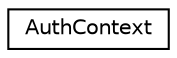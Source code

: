 digraph "Graphical Class Hierarchy"
{
 // LATEX_PDF_SIZE
  edge [fontname="Helvetica",fontsize="10",labelfontname="Helvetica",labelfontsize="10"];
  node [fontname="Helvetica",fontsize="10",shape=record];
  rankdir="LR";
  Node0 [label="AuthContext",height=0.2,width=0.4,color="black", fillcolor="white", style="filled",URL="$db/d1b/sqlite3_8c.html#d2/dea/structAuthContext",tooltip=" "];
}
